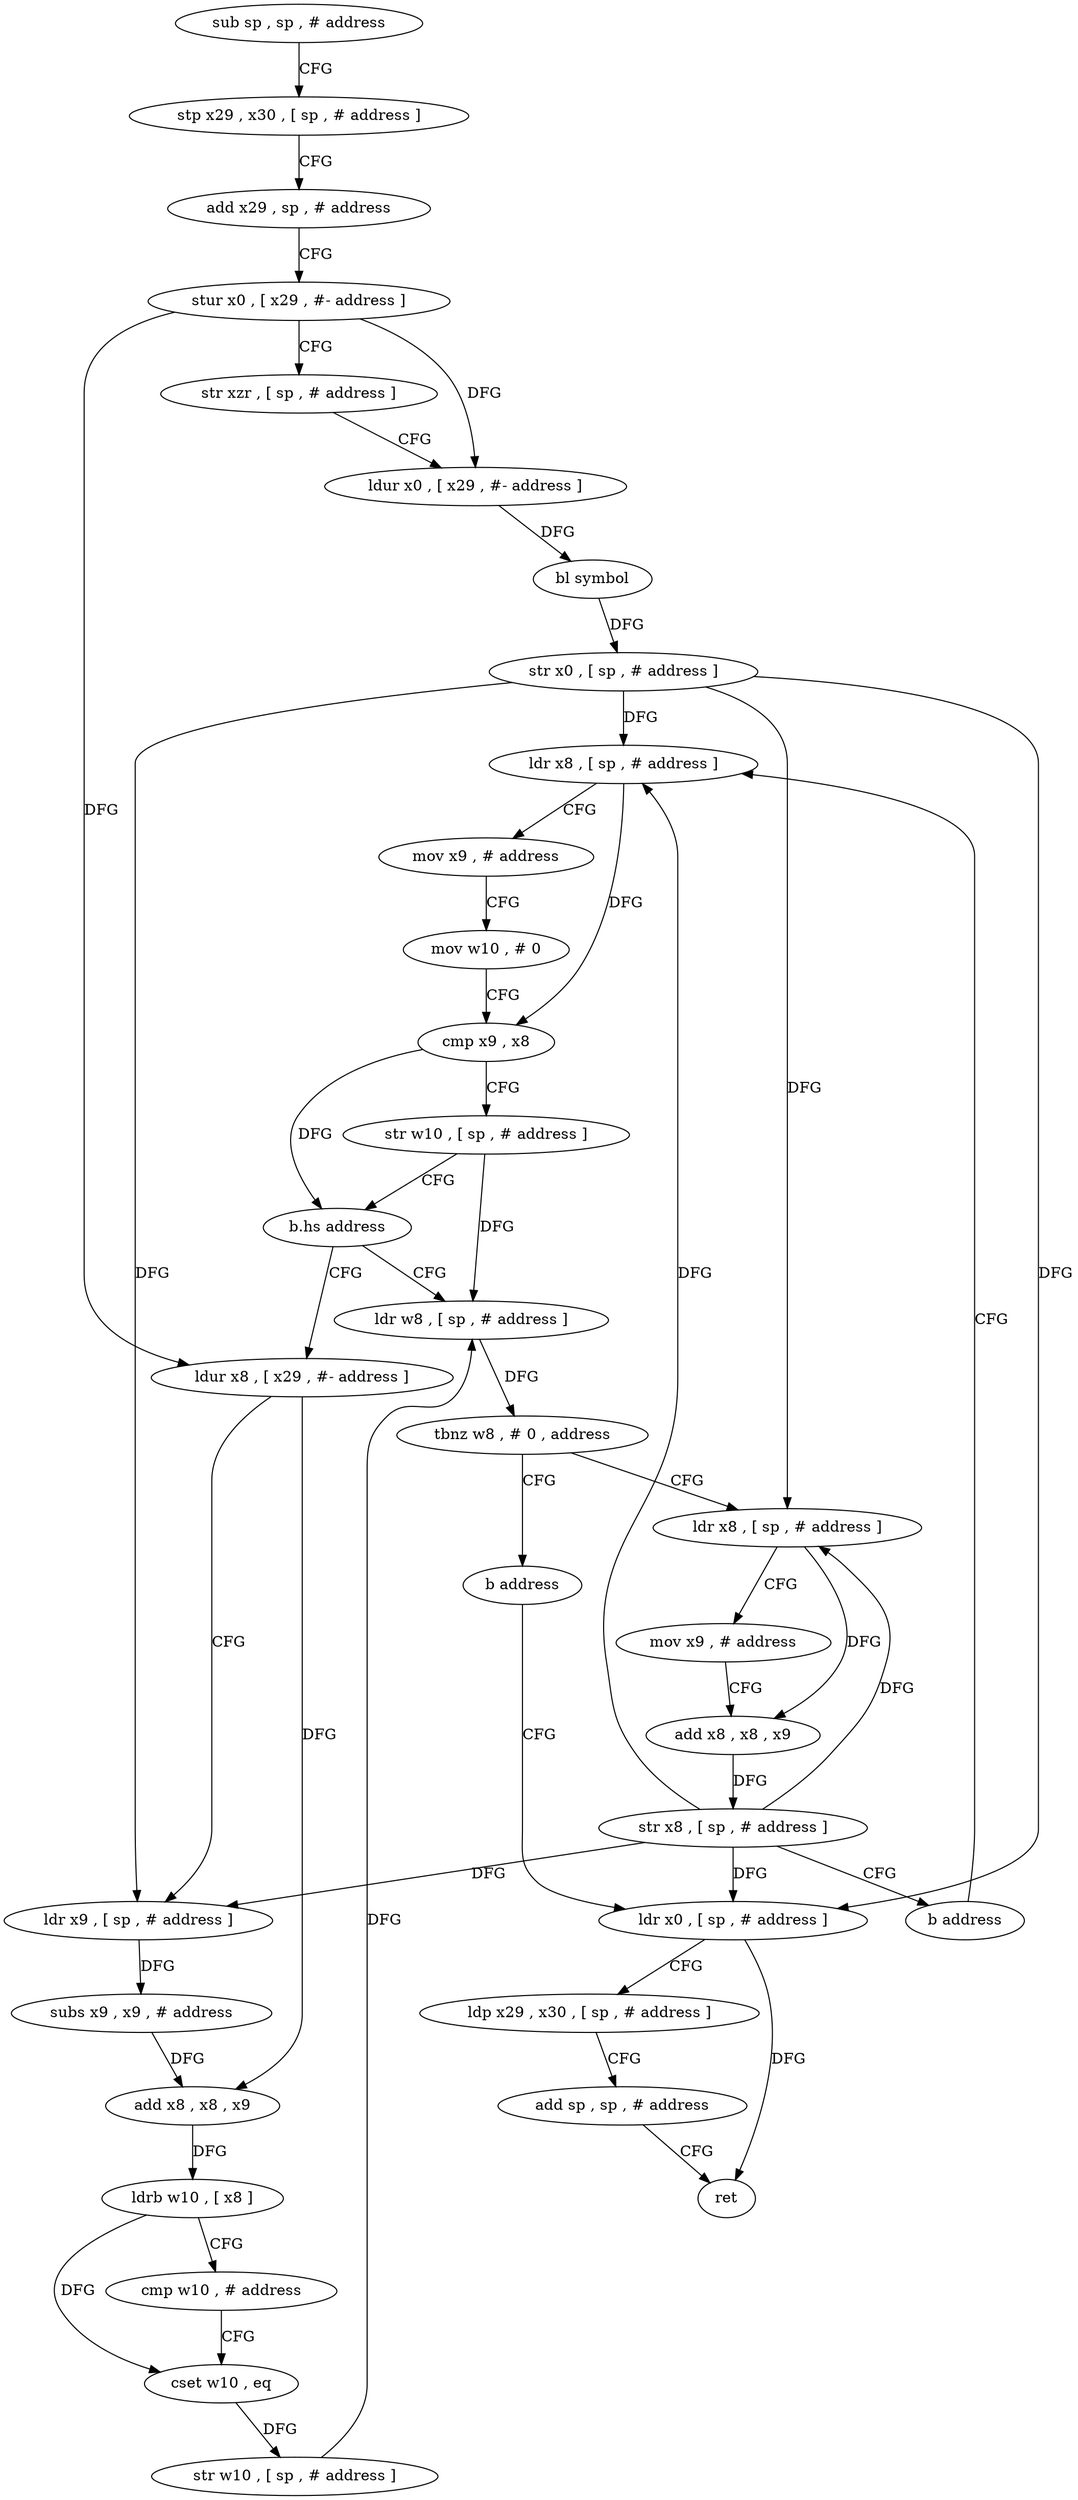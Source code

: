 digraph "func" {
"4232760" [label = "sub sp , sp , # address" ]
"4232764" [label = "stp x29 , x30 , [ sp , # address ]" ]
"4232768" [label = "add x29 , sp , # address" ]
"4232772" [label = "stur x0 , [ x29 , #- address ]" ]
"4232776" [label = "str xzr , [ sp , # address ]" ]
"4232780" [label = "ldur x0 , [ x29 , #- address ]" ]
"4232784" [label = "bl symbol" ]
"4232788" [label = "str x0 , [ sp , # address ]" ]
"4232792" [label = "ldr x8 , [ sp , # address ]" ]
"4232848" [label = "ldr w8 , [ sp , # address ]" ]
"4232852" [label = "tbnz w8 , # 0 , address" ]
"4232860" [label = "ldr x8 , [ sp , # address ]" ]
"4232856" [label = "b address" ]
"4232816" [label = "ldur x8 , [ x29 , #- address ]" ]
"4232820" [label = "ldr x9 , [ sp , # address ]" ]
"4232824" [label = "subs x9 , x9 , # address" ]
"4232828" [label = "add x8 , x8 , x9" ]
"4232832" [label = "ldrb w10 , [ x8 ]" ]
"4232836" [label = "cmp w10 , # address" ]
"4232840" [label = "cset w10 , eq" ]
"4232844" [label = "str w10 , [ sp , # address ]" ]
"4232864" [label = "mov x9 , # address" ]
"4232868" [label = "add x8 , x8 , x9" ]
"4232872" [label = "str x8 , [ sp , # address ]" ]
"4232876" [label = "b address" ]
"4232880" [label = "ldr x0 , [ sp , # address ]" ]
"4232796" [label = "mov x9 , # address" ]
"4232800" [label = "mov w10 , # 0" ]
"4232804" [label = "cmp x9 , x8" ]
"4232808" [label = "str w10 , [ sp , # address ]" ]
"4232812" [label = "b.hs address" ]
"4232884" [label = "ldp x29 , x30 , [ sp , # address ]" ]
"4232888" [label = "add sp , sp , # address" ]
"4232892" [label = "ret" ]
"4232760" -> "4232764" [ label = "CFG" ]
"4232764" -> "4232768" [ label = "CFG" ]
"4232768" -> "4232772" [ label = "CFG" ]
"4232772" -> "4232776" [ label = "CFG" ]
"4232772" -> "4232780" [ label = "DFG" ]
"4232772" -> "4232816" [ label = "DFG" ]
"4232776" -> "4232780" [ label = "CFG" ]
"4232780" -> "4232784" [ label = "DFG" ]
"4232784" -> "4232788" [ label = "DFG" ]
"4232788" -> "4232792" [ label = "DFG" ]
"4232788" -> "4232820" [ label = "DFG" ]
"4232788" -> "4232860" [ label = "DFG" ]
"4232788" -> "4232880" [ label = "DFG" ]
"4232792" -> "4232796" [ label = "CFG" ]
"4232792" -> "4232804" [ label = "DFG" ]
"4232848" -> "4232852" [ label = "DFG" ]
"4232852" -> "4232860" [ label = "CFG" ]
"4232852" -> "4232856" [ label = "CFG" ]
"4232860" -> "4232864" [ label = "CFG" ]
"4232860" -> "4232868" [ label = "DFG" ]
"4232856" -> "4232880" [ label = "CFG" ]
"4232816" -> "4232820" [ label = "CFG" ]
"4232816" -> "4232828" [ label = "DFG" ]
"4232820" -> "4232824" [ label = "DFG" ]
"4232824" -> "4232828" [ label = "DFG" ]
"4232828" -> "4232832" [ label = "DFG" ]
"4232832" -> "4232836" [ label = "CFG" ]
"4232832" -> "4232840" [ label = "DFG" ]
"4232836" -> "4232840" [ label = "CFG" ]
"4232840" -> "4232844" [ label = "DFG" ]
"4232844" -> "4232848" [ label = "DFG" ]
"4232864" -> "4232868" [ label = "CFG" ]
"4232868" -> "4232872" [ label = "DFG" ]
"4232872" -> "4232876" [ label = "CFG" ]
"4232872" -> "4232792" [ label = "DFG" ]
"4232872" -> "4232820" [ label = "DFG" ]
"4232872" -> "4232860" [ label = "DFG" ]
"4232872" -> "4232880" [ label = "DFG" ]
"4232876" -> "4232792" [ label = "CFG" ]
"4232880" -> "4232884" [ label = "CFG" ]
"4232880" -> "4232892" [ label = "DFG" ]
"4232796" -> "4232800" [ label = "CFG" ]
"4232800" -> "4232804" [ label = "CFG" ]
"4232804" -> "4232808" [ label = "CFG" ]
"4232804" -> "4232812" [ label = "DFG" ]
"4232808" -> "4232812" [ label = "CFG" ]
"4232808" -> "4232848" [ label = "DFG" ]
"4232812" -> "4232848" [ label = "CFG" ]
"4232812" -> "4232816" [ label = "CFG" ]
"4232884" -> "4232888" [ label = "CFG" ]
"4232888" -> "4232892" [ label = "CFG" ]
}
